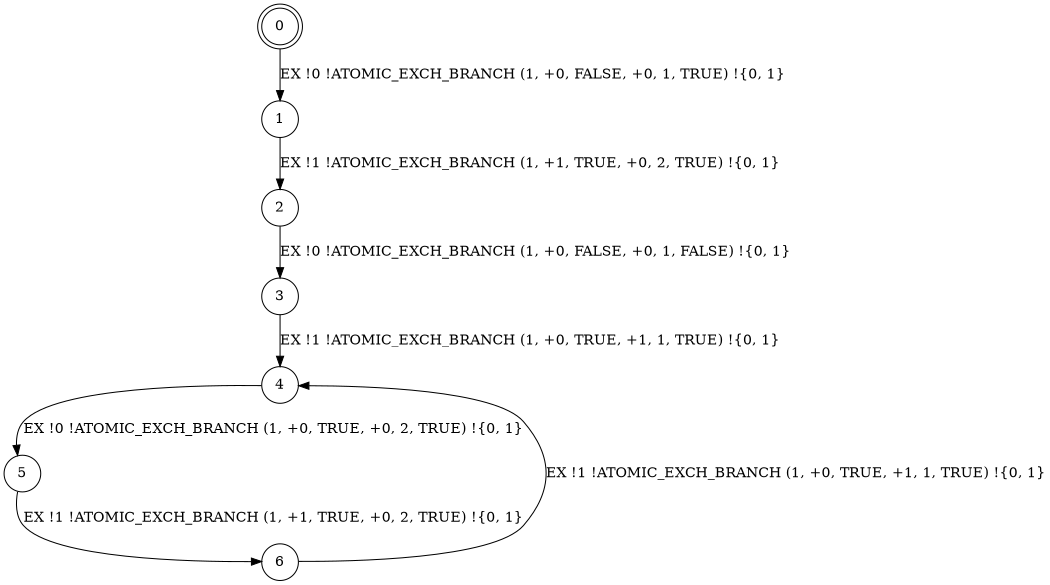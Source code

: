 digraph BCG {
size = "7, 10.5";
center = TRUE;
node [shape = circle];
0 [peripheries = 2];
0 -> 1 [label = "EX !0 !ATOMIC_EXCH_BRANCH (1, +0, FALSE, +0, 1, TRUE) !{0, 1}"];
1 -> 2 [label = "EX !1 !ATOMIC_EXCH_BRANCH (1, +1, TRUE, +0, 2, TRUE) !{0, 1}"];
2 -> 3 [label = "EX !0 !ATOMIC_EXCH_BRANCH (1, +0, FALSE, +0, 1, FALSE) !{0, 1}"];
3 -> 4 [label = "EX !1 !ATOMIC_EXCH_BRANCH (1, +0, TRUE, +1, 1, TRUE) !{0, 1}"];
4 -> 5 [label = "EX !0 !ATOMIC_EXCH_BRANCH (1, +0, TRUE, +0, 2, TRUE) !{0, 1}"];
5 -> 6 [label = "EX !1 !ATOMIC_EXCH_BRANCH (1, +1, TRUE, +0, 2, TRUE) !{0, 1}"];
6 -> 4 [label = "EX !1 !ATOMIC_EXCH_BRANCH (1, +0, TRUE, +1, 1, TRUE) !{0, 1}"];
}
